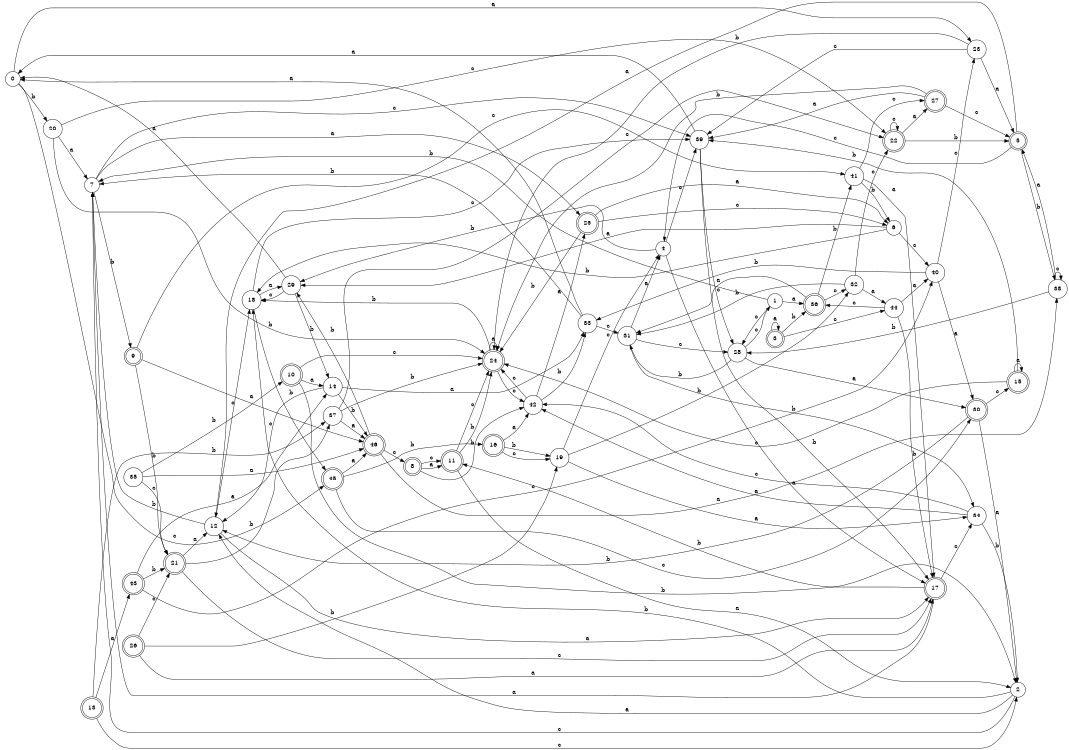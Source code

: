 digraph n38_4 {
__start0 [label="" shape="none"];

rankdir=LR;
size="8,5";

s0 [style="filled", color="black", fillcolor="white" shape="circle", label="0"];
s1 [style="filled", color="black", fillcolor="white" shape="circle", label="1"];
s2 [style="filled", color="black", fillcolor="white" shape="circle", label="2"];
s3 [style="rounded,filled", color="black", fillcolor="white" shape="doublecircle", label="3"];
s4 [style="filled", color="black", fillcolor="white" shape="circle", label="4"];
s5 [style="rounded,filled", color="black", fillcolor="white" shape="doublecircle", label="5"];
s6 [style="filled", color="black", fillcolor="white" shape="circle", label="6"];
s7 [style="filled", color="black", fillcolor="white" shape="circle", label="7"];
s8 [style="rounded,filled", color="black", fillcolor="white" shape="doublecircle", label="8"];
s9 [style="rounded,filled", color="black", fillcolor="white" shape="doublecircle", label="9"];
s10 [style="rounded,filled", color="black", fillcolor="white" shape="doublecircle", label="10"];
s11 [style="rounded,filled", color="black", fillcolor="white" shape="doublecircle", label="11"];
s12 [style="filled", color="black", fillcolor="white" shape="circle", label="12"];
s13 [style="rounded,filled", color="black", fillcolor="white" shape="doublecircle", label="13"];
s14 [style="filled", color="black", fillcolor="white" shape="circle", label="14"];
s15 [style="rounded,filled", color="black", fillcolor="white" shape="doublecircle", label="15"];
s16 [style="rounded,filled", color="black", fillcolor="white" shape="doublecircle", label="16"];
s17 [style="rounded,filled", color="black", fillcolor="white" shape="doublecircle", label="17"];
s18 [style="filled", color="black", fillcolor="white" shape="circle", label="18"];
s19 [style="filled", color="black", fillcolor="white" shape="circle", label="19"];
s20 [style="filled", color="black", fillcolor="white" shape="circle", label="20"];
s21 [style="rounded,filled", color="black", fillcolor="white" shape="doublecircle", label="21"];
s22 [style="rounded,filled", color="black", fillcolor="white" shape="doublecircle", label="22"];
s23 [style="filled", color="black", fillcolor="white" shape="circle", label="23"];
s24 [style="rounded,filled", color="black", fillcolor="white" shape="doublecircle", label="24"];
s25 [style="rounded,filled", color="black", fillcolor="white" shape="doublecircle", label="25"];
s26 [style="rounded,filled", color="black", fillcolor="white" shape="doublecircle", label="26"];
s27 [style="rounded,filled", color="black", fillcolor="white" shape="doublecircle", label="27"];
s28 [style="filled", color="black", fillcolor="white" shape="circle", label="28"];
s29 [style="filled", color="black", fillcolor="white" shape="circle", label="29"];
s30 [style="rounded,filled", color="black", fillcolor="white" shape="doublecircle", label="30"];
s31 [style="filled", color="black", fillcolor="white" shape="circle", label="31"];
s32 [style="filled", color="black", fillcolor="white" shape="circle", label="32"];
s33 [style="filled", color="black", fillcolor="white" shape="circle", label="33"];
s34 [style="filled", color="black", fillcolor="white" shape="circle", label="34"];
s35 [style="filled", color="black", fillcolor="white" shape="circle", label="35"];
s36 [style="rounded,filled", color="black", fillcolor="white" shape="doublecircle", label="36"];
s37 [style="filled", color="black", fillcolor="white" shape="circle", label="37"];
s38 [style="filled", color="black", fillcolor="white" shape="circle", label="38"];
s39 [style="filled", color="black", fillcolor="white" shape="circle", label="39"];
s40 [style="filled", color="black", fillcolor="white" shape="circle", label="40"];
s41 [style="filled", color="black", fillcolor="white" shape="circle", label="41"];
s42 [style="filled", color="black", fillcolor="white" shape="circle", label="42"];
s43 [style="rounded,filled", color="black", fillcolor="white" shape="doublecircle", label="43"];
s44 [style="filled", color="black", fillcolor="white" shape="circle", label="44"];
s45 [style="rounded,filled", color="black", fillcolor="white" shape="doublecircle", label="45"];
s46 [style="rounded,filled", color="black", fillcolor="white" shape="doublecircle", label="46"];
s0 -> s23 [label="a"];
s0 -> s20 [label="b"];
s0 -> s45 [label="c"];
s1 -> s36 [label="a"];
s1 -> s7 [label="b"];
s1 -> s28 [label="c"];
s2 -> s12 [label="a"];
s2 -> s18 [label="b"];
s2 -> s7 [label="c"];
s3 -> s3 [label="a"];
s3 -> s36 [label="b"];
s3 -> s44 [label="c"];
s4 -> s17 [label="a"];
s4 -> s29 [label="b"];
s4 -> s39 [label="c"];
s5 -> s12 [label="a"];
s5 -> s38 [label="b"];
s5 -> s4 [label="c"];
s6 -> s29 [label="a"];
s6 -> s18 [label="b"];
s6 -> s40 [label="c"];
s7 -> s25 [label="a"];
s7 -> s9 [label="b"];
s7 -> s39 [label="c"];
s8 -> s11 [label="a"];
s8 -> s42 [label="b"];
s8 -> s11 [label="c"];
s9 -> s46 [label="a"];
s9 -> s21 [label="b"];
s9 -> s41 [label="c"];
s10 -> s14 [label="a"];
s10 -> s2 [label="b"];
s10 -> s24 [label="c"];
s11 -> s2 [label="a"];
s11 -> s24 [label="b"];
s11 -> s24 [label="c"];
s12 -> s17 [label="a"];
s12 -> s7 [label="b"];
s12 -> s18 [label="c"];
s13 -> s43 [label="a"];
s13 -> s37 [label="b"];
s13 -> s2 [label="c"];
s14 -> s33 [label="a"];
s14 -> s46 [label="b"];
s14 -> s12 [label="c"];
s15 -> s15 [label="a"];
s15 -> s39 [label="b"];
s15 -> s24 [label="c"];
s16 -> s42 [label="a"];
s16 -> s19 [label="b"];
s16 -> s19 [label="c"];
s17 -> s7 [label="a"];
s17 -> s11 [label="b"];
s17 -> s34 [label="c"];
s18 -> s29 [label="a"];
s18 -> s45 [label="b"];
s18 -> s39 [label="c"];
s19 -> s34 [label="a"];
s19 -> s32 [label="b"];
s19 -> s4 [label="c"];
s20 -> s7 [label="a"];
s20 -> s24 [label="b"];
s20 -> s22 [label="c"];
s21 -> s12 [label="a"];
s21 -> s37 [label="b"];
s21 -> s17 [label="c"];
s22 -> s27 [label="a"];
s22 -> s5 [label="b"];
s22 -> s22 [label="c"];
s23 -> s5 [label="a"];
s23 -> s24 [label="b"];
s23 -> s39 [label="c"];
s24 -> s24 [label="a"];
s24 -> s18 [label="b"];
s24 -> s42 [label="c"];
s25 -> s6 [label="a"];
s25 -> s24 [label="b"];
s25 -> s6 [label="c"];
s26 -> s17 [label="a"];
s26 -> s19 [label="b"];
s26 -> s21 [label="c"];
s27 -> s39 [label="a"];
s27 -> s24 [label="b"];
s27 -> s5 [label="c"];
s28 -> s30 [label="a"];
s28 -> s31 [label="b"];
s28 -> s1 [label="c"];
s29 -> s0 [label="a"];
s29 -> s14 [label="b"];
s29 -> s18 [label="c"];
s30 -> s2 [label="a"];
s30 -> s12 [label="b"];
s30 -> s15 [label="c"];
s31 -> s4 [label="a"];
s31 -> s34 [label="b"];
s31 -> s28 [label="c"];
s32 -> s44 [label="a"];
s32 -> s31 [label="b"];
s32 -> s22 [label="c"];
s33 -> s0 [label="a"];
s33 -> s7 [label="b"];
s33 -> s31 [label="c"];
s34 -> s42 [label="a"];
s34 -> s2 [label="b"];
s34 -> s42 [label="c"];
s35 -> s46 [label="a"];
s35 -> s10 [label="b"];
s35 -> s21 [label="c"];
s36 -> s31 [label="a"];
s36 -> s41 [label="b"];
s36 -> s32 [label="c"];
s37 -> s46 [label="a"];
s37 -> s24 [label="b"];
s37 -> s22 [label="c"];
s38 -> s5 [label="a"];
s38 -> s28 [label="b"];
s38 -> s38 [label="c"];
s39 -> s0 [label="a"];
s39 -> s17 [label="b"];
s39 -> s28 [label="c"];
s40 -> s30 [label="a"];
s40 -> s33 [label="b"];
s40 -> s23 [label="c"];
s41 -> s17 [label="a"];
s41 -> s6 [label="b"];
s41 -> s27 [label="c"];
s42 -> s25 [label="a"];
s42 -> s33 [label="b"];
s42 -> s24 [label="c"];
s43 -> s14 [label="a"];
s43 -> s21 [label="b"];
s43 -> s40 [label="c"];
s44 -> s40 [label="a"];
s44 -> s17 [label="b"];
s44 -> s36 [label="c"];
s45 -> s46 [label="a"];
s45 -> s16 [label="b"];
s45 -> s30 [label="c"];
s46 -> s38 [label="a"];
s46 -> s29 [label="b"];
s46 -> s8 [label="c"];

}